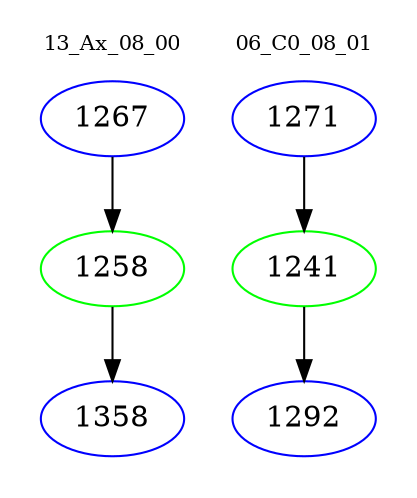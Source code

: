 digraph{
subgraph cluster_0 {
color = white
label = "13_Ax_08_00";
fontsize=10;
T0_1267 [label="1267", color="blue"]
T0_1267 -> T0_1258 [color="black"]
T0_1258 [label="1258", color="green"]
T0_1258 -> T0_1358 [color="black"]
T0_1358 [label="1358", color="blue"]
}
subgraph cluster_1 {
color = white
label = "06_C0_08_01";
fontsize=10;
T1_1271 [label="1271", color="blue"]
T1_1271 -> T1_1241 [color="black"]
T1_1241 [label="1241", color="green"]
T1_1241 -> T1_1292 [color="black"]
T1_1292 [label="1292", color="blue"]
}
}
